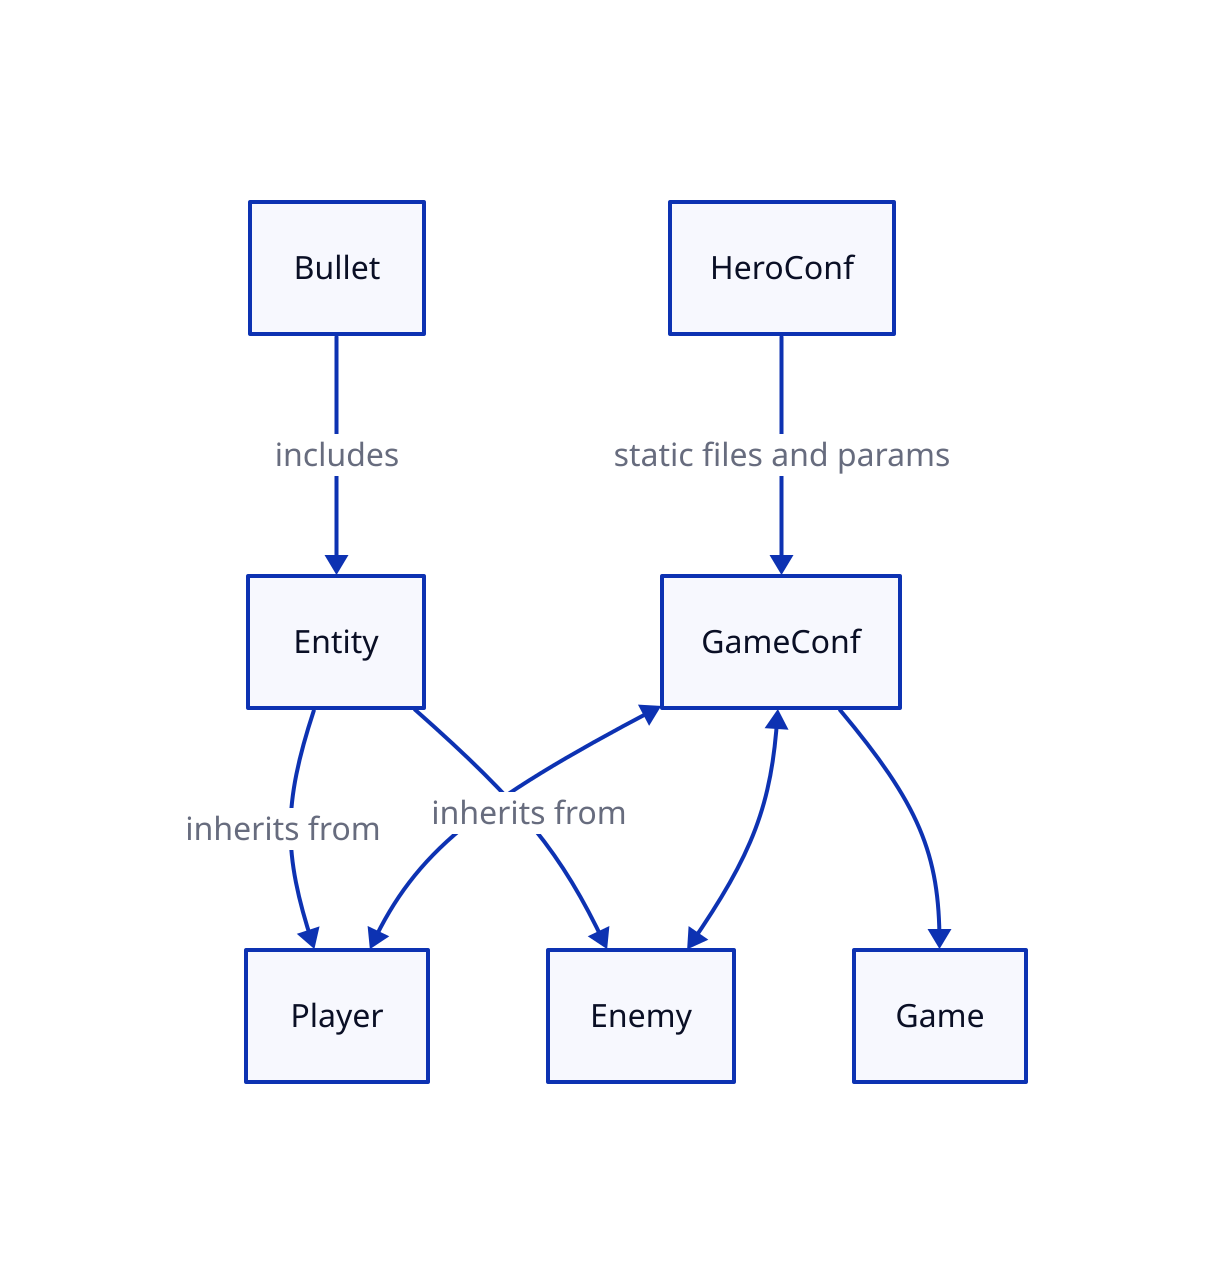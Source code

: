 Bullet -> Entity: includes

Entity -> Player: inherits from
Entity -> Enemy: inherits from

GameConf <-> Player
GameConf <-> Enemy

HeroConf -> GameConf: static files and params

GameConf -> Game

# looks better with elk